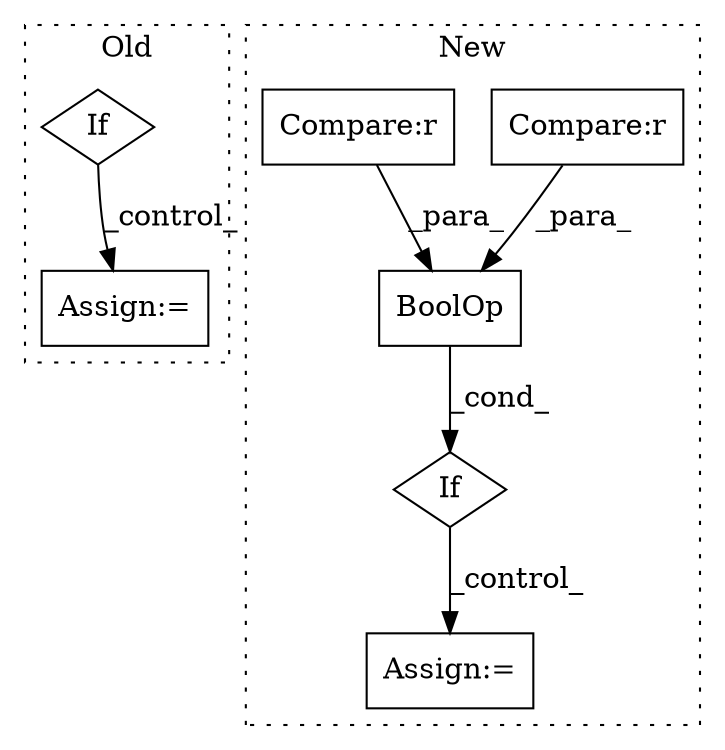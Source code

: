 digraph G {
subgraph cluster0 {
1 [label="If" a="96" s="7707,7726" l="3,14" shape="diamond"];
6 [label="Assign:=" a="68" s="7821" l="3" shape="box"];
label = "Old";
style="dotted";
}
subgraph cluster1 {
2 [label="BoolOp" a="72" s="9404" l="40" shape="box"];
3 [label="If" a="96" s="9401,9444" l="3,14" shape="diamond"];
4 [label="Assign:=" a="68" s="9464" l="3" shape="box"];
5 [label="Compare:r" a="40" s="9426" l="18" shape="box"];
7 [label="Compare:r" a="40" s="9404" l="17" shape="box"];
label = "New";
style="dotted";
}
1 -> 6 [label="_control_"];
2 -> 3 [label="_cond_"];
3 -> 4 [label="_control_"];
5 -> 2 [label="_para_"];
7 -> 2 [label="_para_"];
}